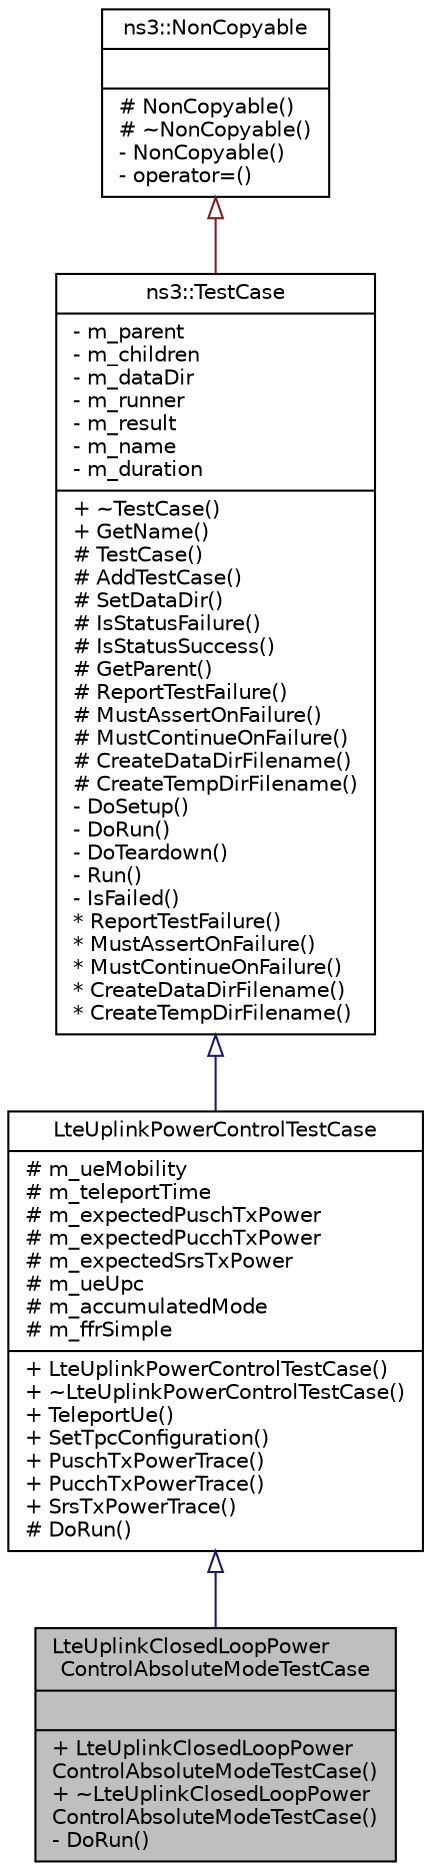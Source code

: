 digraph "LteUplinkClosedLoopPowerControlAbsoluteModeTestCase"
{
  edge [fontname="Helvetica",fontsize="10",labelfontname="Helvetica",labelfontsize="10"];
  node [fontname="Helvetica",fontsize="10",shape=record];
  Node1 [label="{LteUplinkClosedLoopPower\lControlAbsoluteModeTestCase\n||+ LteUplinkClosedLoopPower\lControlAbsoluteModeTestCase()\l+ ~LteUplinkClosedLoopPower\lControlAbsoluteModeTestCase()\l- DoRun()\l}",height=0.2,width=0.4,color="black", fillcolor="grey75", style="filled", fontcolor="black"];
  Node2 -> Node1 [dir="back",color="midnightblue",fontsize="10",style="solid",arrowtail="onormal"];
  Node2 [label="{LteUplinkPowerControlTestCase\n|# m_ueMobility\l# m_teleportTime\l# m_expectedPuschTxPower\l# m_expectedPucchTxPower\l# m_expectedSrsTxPower\l# m_ueUpc\l# m_accumulatedMode\l# m_ffrSimple\l|+ LteUplinkPowerControlTestCase()\l+ ~LteUplinkPowerControlTestCase()\l+ TeleportUe()\l+ SetTpcConfiguration()\l+ PuschTxPowerTrace()\l+ PucchTxPowerTrace()\l+ SrsTxPowerTrace()\l# DoRun()\l}",height=0.2,width=0.4,color="black", fillcolor="white", style="filled",URL="$d6/d17/classLteUplinkPowerControlTestCase.html"];
  Node3 -> Node2 [dir="back",color="midnightblue",fontsize="10",style="solid",arrowtail="onormal"];
  Node3 [label="{ns3::TestCase\n|- m_parent\l- m_children\l- m_dataDir\l- m_runner\l- m_result\l- m_name\l- m_duration\l|+ ~TestCase()\l+ GetName()\l# TestCase()\l# AddTestCase()\l# SetDataDir()\l# IsStatusFailure()\l# IsStatusSuccess()\l# GetParent()\l# ReportTestFailure()\l# MustAssertOnFailure()\l# MustContinueOnFailure()\l# CreateDataDirFilename()\l# CreateTempDirFilename()\l- DoSetup()\l- DoRun()\l- DoTeardown()\l- Run()\l- IsFailed()\l* ReportTestFailure()\l* MustAssertOnFailure()\l* MustContinueOnFailure()\l* CreateDataDirFilename()\l* CreateTempDirFilename()\l}",height=0.2,width=0.4,color="black", fillcolor="white", style="filled",URL="$dd/d88/classns3_1_1TestCase.html",tooltip="encapsulates test code "];
  Node4 -> Node3 [dir="back",color="firebrick4",fontsize="10",style="solid",arrowtail="onormal"];
  Node4 [label="{ns3::NonCopyable\n||# NonCopyable()\l# ~NonCopyable()\l- NonCopyable()\l- operator=()\l}",height=0.2,width=0.4,color="black", fillcolor="white", style="filled",URL="$da/dd1/classns3_1_1NonCopyable.html"];
}
